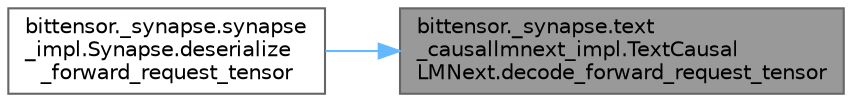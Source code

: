 digraph "bittensor._synapse.text_causallmnext_impl.TextCausalLMNext.decode_forward_request_tensor"
{
 // LATEX_PDF_SIZE
  bgcolor="transparent";
  edge [fontname=Helvetica,fontsize=10,labelfontname=Helvetica,labelfontsize=10];
  node [fontname=Helvetica,fontsize=10,shape=box,height=0.2,width=0.4];
  rankdir="RL";
  Node1 [label="bittensor._synapse.text\l_causallmnext_impl.TextCausal\lLMNext.decode_forward_request_tensor",height=0.2,width=0.4,color="gray40", fillcolor="grey60", style="filled", fontcolor="black",tooltip=" "];
  Node1 -> Node2 [dir="back",color="steelblue1",style="solid"];
  Node2 [label="bittensor._synapse.synapse\l_impl.Synapse.deserialize\l_forward_request_tensor",height=0.2,width=0.4,color="grey40", fillcolor="white", style="filled",URL="$classbittensor_1_1__synapse_1_1synapse__impl_1_1_synapse.html#a5ea98d071967a34e4d0f5c3c2ab5b372",tooltip=" "];
}

